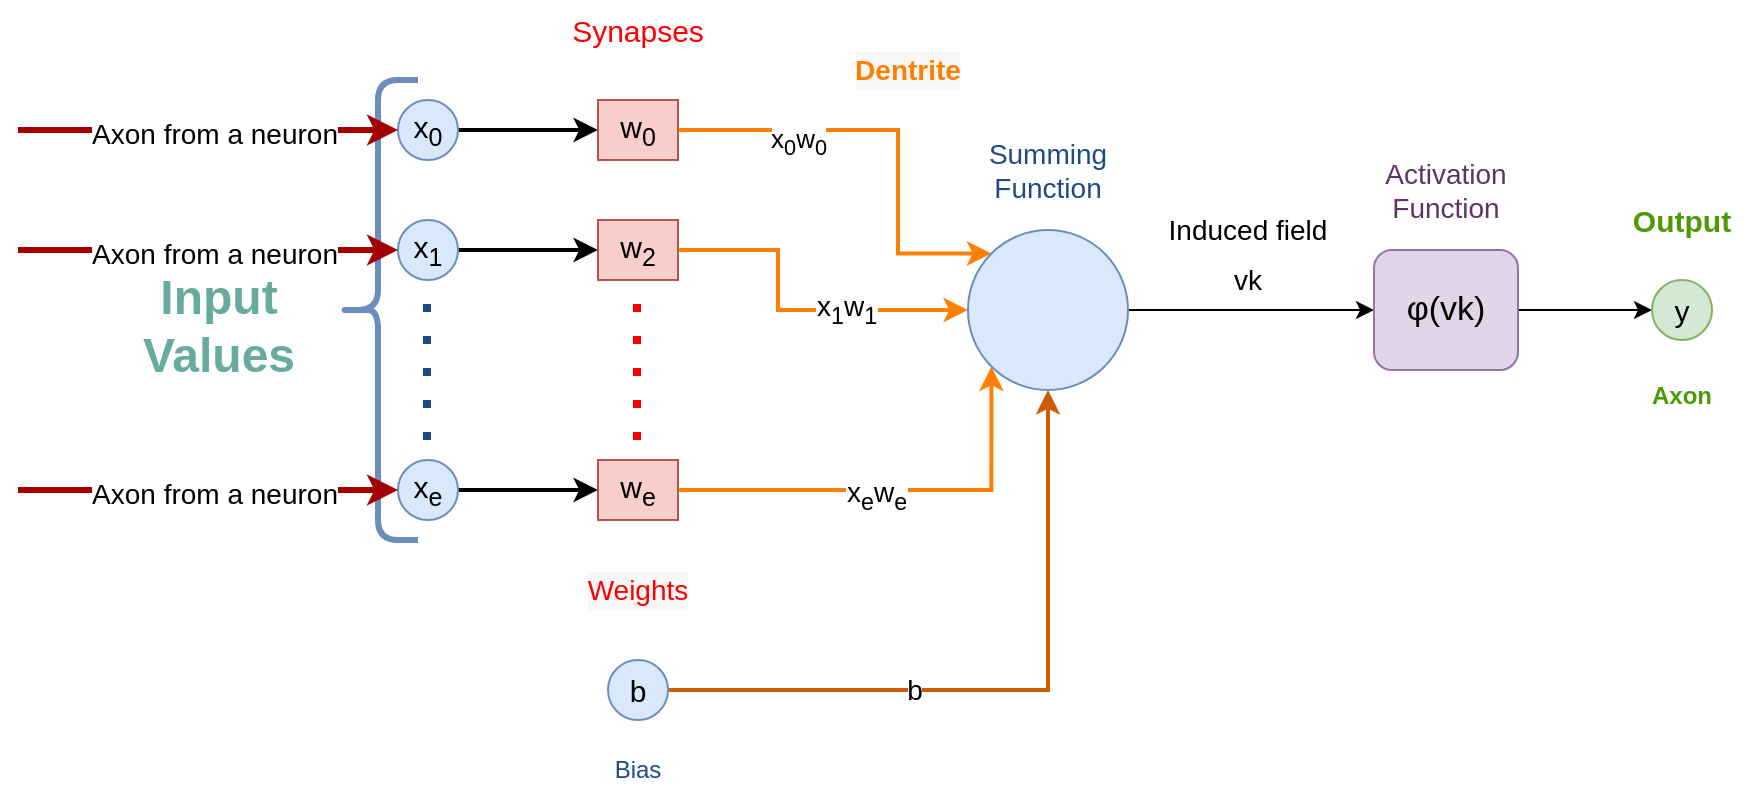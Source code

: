 <mxfile version="21.6.6" type="device">
  <diagram name="Page-1" id="0myDva8Vh7HxehcExe0T">
    <mxGraphModel dx="808" dy="483" grid="1" gridSize="10" guides="1" tooltips="1" connect="1" arrows="1" fold="1" page="1" pageScale="1" pageWidth="850" pageHeight="1100" math="0" shadow="0">
      <root>
        <mxCell id="0" />
        <mxCell id="1" parent="0" />
        <mxCell id="TRdjxi80Cxq1WFGEPJoQ-19" style="edgeStyle=orthogonalEdgeStyle;rounded=0;orthogonalLoop=1;jettySize=auto;html=1;exitX=1;exitY=0.5;exitDx=0;exitDy=0;entryX=0;entryY=0.5;entryDx=0;entryDy=0;strokeWidth=2;" edge="1" parent="1" source="TRdjxi80Cxq1WFGEPJoQ-1" target="TRdjxi80Cxq1WFGEPJoQ-15">
          <mxGeometry relative="1" as="geometry" />
        </mxCell>
        <mxCell id="TRdjxi80Cxq1WFGEPJoQ-1" value="&lt;font style=&quot;font-size: 15px;&quot;&gt;x&lt;sub&gt;0&lt;/sub&gt;&lt;/font&gt;" style="ellipse;whiteSpace=wrap;html=1;aspect=fixed;fillColor=#dae8fc;strokeColor=#6c8ebf;" vertex="1" parent="1">
          <mxGeometry x="200" y="140" width="30" height="30" as="geometry" />
        </mxCell>
        <mxCell id="TRdjxi80Cxq1WFGEPJoQ-2" value="" style="shape=curlyBracket;whiteSpace=wrap;html=1;rounded=1;labelPosition=left;verticalLabelPosition=middle;align=right;verticalAlign=middle;fillColor=#dae8fc;strokeColor=#6c8ebf;strokeWidth=3;size=0.5;" vertex="1" parent="1">
          <mxGeometry x="170" y="130" width="40" height="230" as="geometry" />
        </mxCell>
        <mxCell id="TRdjxi80Cxq1WFGEPJoQ-4" value="&lt;font&gt;Input&lt;br&gt;Values&lt;br&gt;&lt;/font&gt;" style="text;html=1;fontSize=24;fontStyle=1;verticalAlign=middle;align=center;fontColor=#67AB9F;" vertex="1" parent="1">
          <mxGeometry x="60" y="233" width="100" height="40" as="geometry" />
        </mxCell>
        <mxCell id="TRdjxi80Cxq1WFGEPJoQ-6" value="" style="endArrow=classic;html=1;rounded=0;entryX=0;entryY=0.5;entryDx=0;entryDy=0;strokeWidth=3;strokeColor=#a40000;" edge="1" parent="1" target="TRdjxi80Cxq1WFGEPJoQ-1">
          <mxGeometry width="50" height="50" relative="1" as="geometry">
            <mxPoint x="10" y="155" as="sourcePoint" />
            <mxPoint x="150" y="150" as="targetPoint" />
          </mxGeometry>
        </mxCell>
        <mxCell id="TRdjxi80Cxq1WFGEPJoQ-7" value="&lt;font style=&quot;font-size: 14px;&quot;&gt;Axon from a neuron&lt;/font&gt;" style="edgeLabel;html=1;align=center;verticalAlign=middle;resizable=0;points=[];" vertex="1" connectable="0" parent="TRdjxi80Cxq1WFGEPJoQ-6">
          <mxGeometry x="0.032" y="-2" relative="1" as="geometry">
            <mxPoint as="offset" />
          </mxGeometry>
        </mxCell>
        <mxCell id="TRdjxi80Cxq1WFGEPJoQ-20" style="edgeStyle=orthogonalEdgeStyle;rounded=0;orthogonalLoop=1;jettySize=auto;html=1;exitX=1;exitY=0.5;exitDx=0;exitDy=0;entryX=0;entryY=0.5;entryDx=0;entryDy=0;strokeWidth=2;" edge="1" parent="1" source="TRdjxi80Cxq1WFGEPJoQ-8" target="TRdjxi80Cxq1WFGEPJoQ-16">
          <mxGeometry relative="1" as="geometry" />
        </mxCell>
        <mxCell id="TRdjxi80Cxq1WFGEPJoQ-8" value="&lt;font style=&quot;font-size: 15px;&quot;&gt;x&lt;sub&gt;1&lt;/sub&gt;&lt;/font&gt;" style="ellipse;whiteSpace=wrap;html=1;aspect=fixed;fillColor=#dae8fc;strokeColor=#6c8ebf;" vertex="1" parent="1">
          <mxGeometry x="200" y="200" width="30" height="30" as="geometry" />
        </mxCell>
        <mxCell id="TRdjxi80Cxq1WFGEPJoQ-9" value="" style="endArrow=classic;html=1;rounded=0;entryX=0;entryY=0.5;entryDx=0;entryDy=0;strokeWidth=3;strokeColor=#a40000;" edge="1" parent="1" target="TRdjxi80Cxq1WFGEPJoQ-8">
          <mxGeometry width="50" height="50" relative="1" as="geometry">
            <mxPoint x="10" y="215" as="sourcePoint" />
            <mxPoint x="150" y="210" as="targetPoint" />
          </mxGeometry>
        </mxCell>
        <mxCell id="TRdjxi80Cxq1WFGEPJoQ-10" value="&lt;font style=&quot;font-size: 14px;&quot;&gt;Axon from a neuron &lt;/font&gt;" style="edgeLabel;html=1;align=center;verticalAlign=middle;resizable=0;points=[];" vertex="1" connectable="0" parent="TRdjxi80Cxq1WFGEPJoQ-9">
          <mxGeometry x="0.032" y="-2" relative="1" as="geometry">
            <mxPoint as="offset" />
          </mxGeometry>
        </mxCell>
        <mxCell id="TRdjxi80Cxq1WFGEPJoQ-11" value="" style="endArrow=none;dashed=1;html=1;dashPattern=1 3;strokeWidth=4;rounded=0;strokeColor=#204a87;" edge="1" parent="1">
          <mxGeometry width="50" height="50" relative="1" as="geometry">
            <mxPoint x="214.5" y="310" as="sourcePoint" />
            <mxPoint x="214.5" y="240" as="targetPoint" />
          </mxGeometry>
        </mxCell>
        <mxCell id="TRdjxi80Cxq1WFGEPJoQ-22" style="edgeStyle=orthogonalEdgeStyle;rounded=0;orthogonalLoop=1;jettySize=auto;html=1;exitX=1;exitY=0.5;exitDx=0;exitDy=0;entryX=0;entryY=0.5;entryDx=0;entryDy=0;strokeWidth=2;" edge="1" parent="1" source="TRdjxi80Cxq1WFGEPJoQ-12" target="TRdjxi80Cxq1WFGEPJoQ-17">
          <mxGeometry relative="1" as="geometry" />
        </mxCell>
        <mxCell id="TRdjxi80Cxq1WFGEPJoQ-12" value="&lt;font style=&quot;font-size: 15px;&quot;&gt;x&lt;sub&gt;e&lt;/sub&gt;&lt;/font&gt;" style="ellipse;whiteSpace=wrap;html=1;aspect=fixed;fillColor=#dae8fc;strokeColor=#6c8ebf;" vertex="1" parent="1">
          <mxGeometry x="200" y="320" width="30" height="30" as="geometry" />
        </mxCell>
        <mxCell id="TRdjxi80Cxq1WFGEPJoQ-13" value="" style="endArrow=classic;html=1;rounded=0;entryX=0;entryY=0.5;entryDx=0;entryDy=0;strokeWidth=3;strokeColor=#a40000;" edge="1" parent="1" target="TRdjxi80Cxq1WFGEPJoQ-12">
          <mxGeometry width="50" height="50" relative="1" as="geometry">
            <mxPoint x="10" y="335" as="sourcePoint" />
            <mxPoint x="150" y="330" as="targetPoint" />
          </mxGeometry>
        </mxCell>
        <mxCell id="TRdjxi80Cxq1WFGEPJoQ-14" value="&lt;font style=&quot;font-size: 14px;&quot;&gt;Axon from a neuron&lt;/font&gt;" style="edgeLabel;html=1;align=center;verticalAlign=middle;resizable=0;points=[];" vertex="1" connectable="0" parent="TRdjxi80Cxq1WFGEPJoQ-13">
          <mxGeometry x="0.032" y="-2" relative="1" as="geometry">
            <mxPoint as="offset" />
          </mxGeometry>
        </mxCell>
        <mxCell id="TRdjxi80Cxq1WFGEPJoQ-26" style="edgeStyle=orthogonalEdgeStyle;rounded=0;orthogonalLoop=1;jettySize=auto;html=1;exitX=1;exitY=0.5;exitDx=0;exitDy=0;entryX=0;entryY=0;entryDx=0;entryDy=0;strokeWidth=2;strokeColor=#FF8000;" edge="1" parent="1" source="TRdjxi80Cxq1WFGEPJoQ-15" target="TRdjxi80Cxq1WFGEPJoQ-25">
          <mxGeometry relative="1" as="geometry">
            <Array as="points">
              <mxPoint x="450" y="155" />
              <mxPoint x="450" y="217" />
            </Array>
          </mxGeometry>
        </mxCell>
        <mxCell id="TRdjxi80Cxq1WFGEPJoQ-30" value="&lt;sub&gt;&lt;br&gt;&lt;/sub&gt;" style="edgeLabel;html=1;align=center;verticalAlign=middle;resizable=0;points=[];" vertex="1" connectable="0" parent="TRdjxi80Cxq1WFGEPJoQ-26">
          <mxGeometry x="0.046" y="2" relative="1" as="geometry">
            <mxPoint as="offset" />
          </mxGeometry>
        </mxCell>
        <mxCell id="TRdjxi80Cxq1WFGEPJoQ-31" value="&lt;font style=&quot;font-size: 13px;&quot;&gt;x&lt;sub&gt;0&lt;/sub&gt;w&lt;sub&gt;0&lt;/sub&gt;&lt;/font&gt;" style="edgeLabel;html=1;align=center;verticalAlign=middle;resizable=0;points=[];" vertex="1" connectable="0" parent="TRdjxi80Cxq1WFGEPJoQ-26">
          <mxGeometry x="0.193" y="-1" relative="1" as="geometry">
            <mxPoint x="-49" y="-15" as="offset" />
          </mxGeometry>
        </mxCell>
        <mxCell id="TRdjxi80Cxq1WFGEPJoQ-15" value="&lt;font style=&quot;font-size: 15px;&quot;&gt;w&lt;sub&gt;0&lt;/sub&gt;&lt;/font&gt;" style="rounded=0;whiteSpace=wrap;html=1;fillColor=#f8cecc;strokeColor=#b85450;" vertex="1" parent="1">
          <mxGeometry x="300" y="140" width="40" height="30" as="geometry" />
        </mxCell>
        <mxCell id="TRdjxi80Cxq1WFGEPJoQ-27" style="edgeStyle=orthogonalEdgeStyle;rounded=0;orthogonalLoop=1;jettySize=auto;html=1;exitX=1;exitY=0.5;exitDx=0;exitDy=0;entryX=0;entryY=0.5;entryDx=0;entryDy=0;strokeWidth=2;strokeColor=#FF8000;" edge="1" parent="1" source="TRdjxi80Cxq1WFGEPJoQ-16" target="TRdjxi80Cxq1WFGEPJoQ-25">
          <mxGeometry relative="1" as="geometry">
            <Array as="points">
              <mxPoint x="390" y="215" />
              <mxPoint x="390" y="245" />
            </Array>
          </mxGeometry>
        </mxCell>
        <mxCell id="TRdjxi80Cxq1WFGEPJoQ-32" value="&lt;font style=&quot;font-size: 14px;&quot;&gt;x&lt;sub&gt;1&lt;/sub&gt;w&lt;sub&gt;1&lt;/sub&gt;&lt;/font&gt;" style="edgeLabel;html=1;align=center;verticalAlign=middle;resizable=0;points=[];" vertex="1" connectable="0" parent="TRdjxi80Cxq1WFGEPJoQ-27">
          <mxGeometry x="0.3" y="1" relative="1" as="geometry">
            <mxPoint as="offset" />
          </mxGeometry>
        </mxCell>
        <mxCell id="TRdjxi80Cxq1WFGEPJoQ-16" value="&lt;font style=&quot;font-size: 15px;&quot;&gt;w&lt;sub&gt;2&lt;/sub&gt;&lt;/font&gt;" style="rounded=0;whiteSpace=wrap;html=1;fillColor=#f8cecc;strokeColor=#b85450;" vertex="1" parent="1">
          <mxGeometry x="300" y="200" width="40" height="30" as="geometry" />
        </mxCell>
        <mxCell id="TRdjxi80Cxq1WFGEPJoQ-28" style="edgeStyle=orthogonalEdgeStyle;rounded=0;orthogonalLoop=1;jettySize=auto;html=1;exitX=1;exitY=0.5;exitDx=0;exitDy=0;entryX=0;entryY=1;entryDx=0;entryDy=0;strokeWidth=2;strokeColor=#FF8000;" edge="1" parent="1" source="TRdjxi80Cxq1WFGEPJoQ-17" target="TRdjxi80Cxq1WFGEPJoQ-25">
          <mxGeometry relative="1" as="geometry" />
        </mxCell>
        <mxCell id="TRdjxi80Cxq1WFGEPJoQ-33" value="&lt;font style=&quot;font-size: 14px;&quot;&gt;x&lt;sub&gt;e&lt;/sub&gt;w&lt;sub&gt;e&lt;/sub&gt;&lt;/font&gt;" style="edgeLabel;html=1;align=center;verticalAlign=middle;resizable=0;points=[];" vertex="1" connectable="0" parent="TRdjxi80Cxq1WFGEPJoQ-28">
          <mxGeometry x="-0.097" y="-2" relative="1" as="geometry">
            <mxPoint as="offset" />
          </mxGeometry>
        </mxCell>
        <mxCell id="TRdjxi80Cxq1WFGEPJoQ-17" value="&lt;font style=&quot;font-size: 15px;&quot;&gt;w&lt;sub&gt;e&lt;/sub&gt;&lt;/font&gt;" style="rounded=0;whiteSpace=wrap;html=1;fillColor=#f8cecc;strokeColor=#b85450;" vertex="1" parent="1">
          <mxGeometry x="300" y="320" width="40" height="30" as="geometry" />
        </mxCell>
        <mxCell id="TRdjxi80Cxq1WFGEPJoQ-18" value="&lt;font color=&quot;#ff0000&quot; style=&quot;font-size: 15px;&quot;&gt;Synapses&lt;/font&gt;" style="text;html=1;strokeColor=none;fillColor=none;align=center;verticalAlign=middle;whiteSpace=wrap;rounded=0;" vertex="1" parent="1">
          <mxGeometry x="285" y="90" width="70" height="30" as="geometry" />
        </mxCell>
        <mxCell id="TRdjxi80Cxq1WFGEPJoQ-21" value="" style="endArrow=none;dashed=1;html=1;dashPattern=1 3;strokeWidth=4;rounded=0;strokeColor=#FF0000;" edge="1" parent="1">
          <mxGeometry width="50" height="50" relative="1" as="geometry">
            <mxPoint x="319.5" y="310" as="sourcePoint" />
            <mxPoint x="319.5" y="240" as="targetPoint" />
          </mxGeometry>
        </mxCell>
        <mxCell id="TRdjxi80Cxq1WFGEPJoQ-23" value="&lt;div style=&quot;color: rgb(0, 0, 0); background-color: rgb(247, 247, 247); font-weight: normal; font-size: 14px; line-height: 19px;&quot;&gt;&lt;div&gt;&lt;font color=&quot;#ff0000&quot;&gt;Weights&lt;/font&gt;&lt;/div&gt;&lt;/div&gt;" style="text;html=1;strokeColor=none;fillColor=none;align=center;verticalAlign=middle;whiteSpace=wrap;rounded=0;" vertex="1" parent="1">
          <mxGeometry x="290" y="370" width="60" height="30" as="geometry" />
        </mxCell>
        <mxCell id="TRdjxi80Cxq1WFGEPJoQ-41" style="edgeStyle=orthogonalEdgeStyle;rounded=0;orthogonalLoop=1;jettySize=auto;html=1;entryX=0;entryY=0.5;entryDx=0;entryDy=0;" edge="1" parent="1" source="TRdjxi80Cxq1WFGEPJoQ-25" target="TRdjxi80Cxq1WFGEPJoQ-42">
          <mxGeometry relative="1" as="geometry">
            <mxPoint x="630" y="245" as="targetPoint" />
          </mxGeometry>
        </mxCell>
        <mxCell id="TRdjxi80Cxq1WFGEPJoQ-25" value="" style="ellipse;whiteSpace=wrap;html=1;aspect=fixed;fillColor=#dae8fc;strokeColor=#6c8ebf;" vertex="1" parent="1">
          <mxGeometry x="485" y="205" width="80" height="80" as="geometry" />
        </mxCell>
        <mxCell id="TRdjxi80Cxq1WFGEPJoQ-29" value="&lt;div style=&quot;color: rgb(0, 0, 0); background-color: rgb(247, 247, 247); font-size: 14px; line-height: 19px;&quot;&gt;&lt;div&gt;&lt;b&gt;&lt;font color=&quot;#ff8000&quot;&gt;Dentrite&lt;/font&gt;&lt;/b&gt;&lt;/div&gt;&lt;/div&gt;" style="text;html=1;strokeColor=none;fillColor=none;align=center;verticalAlign=middle;whiteSpace=wrap;rounded=0;" vertex="1" parent="1">
          <mxGeometry x="425" y="110" width="60" height="30" as="geometry" />
        </mxCell>
        <mxCell id="TRdjxi80Cxq1WFGEPJoQ-36" style="edgeStyle=orthogonalEdgeStyle;rounded=0;orthogonalLoop=1;jettySize=auto;html=1;exitX=1;exitY=0.5;exitDx=0;exitDy=0;entryX=0.5;entryY=1;entryDx=0;entryDy=0;strokeColor=#ce5c00;strokeWidth=2;" edge="1" parent="1" source="TRdjxi80Cxq1WFGEPJoQ-34" target="TRdjxi80Cxq1WFGEPJoQ-25">
          <mxGeometry relative="1" as="geometry" />
        </mxCell>
        <mxCell id="TRdjxi80Cxq1WFGEPJoQ-37" value="&lt;font style=&quot;font-size: 14px;&quot;&gt;b&lt;/font&gt;" style="edgeLabel;html=1;align=center;verticalAlign=middle;resizable=0;points=[];" vertex="1" connectable="0" parent="TRdjxi80Cxq1WFGEPJoQ-36">
          <mxGeometry x="-0.277" relative="1" as="geometry">
            <mxPoint as="offset" />
          </mxGeometry>
        </mxCell>
        <mxCell id="TRdjxi80Cxq1WFGEPJoQ-34" value="&lt;font style=&quot;font-size: 15px;&quot;&gt;b&lt;/font&gt;" style="ellipse;whiteSpace=wrap;html=1;aspect=fixed;fillColor=#dae8fc;strokeColor=#6c8ebf;" vertex="1" parent="1">
          <mxGeometry x="305" y="420" width="30" height="30" as="geometry" />
        </mxCell>
        <mxCell id="TRdjxi80Cxq1WFGEPJoQ-35" value="&lt;font color=&quot;#204a87&quot;&gt;Bias&lt;/font&gt;" style="text;html=1;strokeColor=none;fillColor=none;align=center;verticalAlign=middle;whiteSpace=wrap;rounded=0;" vertex="1" parent="1">
          <mxGeometry x="290" y="460" width="60" height="30" as="geometry" />
        </mxCell>
        <mxCell id="TRdjxi80Cxq1WFGEPJoQ-39" value="" style="shape=image;html=1;verticalAlign=top;verticalLabelPosition=bottom;labelBackgroundColor=#ffffff;imageAspect=0;aspect=fixed;image=https://cdn1.iconfinder.com/data/icons/KDE_Crystal_Diamond_2.5_Classical_Mod/128x128/apps/ooo-math.png" vertex="1" parent="1">
          <mxGeometry x="506" y="226" width="38" height="38" as="geometry" />
        </mxCell>
        <mxCell id="TRdjxi80Cxq1WFGEPJoQ-40" value="&lt;font style=&quot;font-size: 14px;&quot;&gt;&lt;font color=&quot;#204a87&quot;&gt;Summing&lt;br&gt;Function&lt;/font&gt;&lt;br&gt;&lt;/font&gt;" style="text;html=1;strokeColor=none;fillColor=none;align=center;verticalAlign=middle;whiteSpace=wrap;rounded=0;" vertex="1" parent="1">
          <mxGeometry x="495" y="160" width="60" height="30" as="geometry" />
        </mxCell>
        <mxCell id="TRdjxi80Cxq1WFGEPJoQ-46" style="edgeStyle=orthogonalEdgeStyle;rounded=0;orthogonalLoop=1;jettySize=auto;html=1;entryX=0;entryY=0.5;entryDx=0;entryDy=0;" edge="1" parent="1" source="TRdjxi80Cxq1WFGEPJoQ-42" target="TRdjxi80Cxq1WFGEPJoQ-48">
          <mxGeometry relative="1" as="geometry">
            <mxPoint x="820" y="245" as="targetPoint" />
          </mxGeometry>
        </mxCell>
        <mxCell id="TRdjxi80Cxq1WFGEPJoQ-42" value="&lt;font style=&quot;font-size: 17px;&quot;&gt;φ(vk)&lt;/font&gt;" style="rounded=1;whiteSpace=wrap;html=1;fillColor=#e1d5e7;strokeColor=#9673a6;" vertex="1" parent="1">
          <mxGeometry x="688" y="215" width="72" height="60" as="geometry" />
        </mxCell>
        <mxCell id="TRdjxi80Cxq1WFGEPJoQ-43" value="&lt;font style=&quot;font-size: 14px;&quot;&gt;Induced field&lt;/font&gt;" style="text;html=1;strokeColor=none;fillColor=none;align=center;verticalAlign=middle;whiteSpace=wrap;rounded=0;" vertex="1" parent="1">
          <mxGeometry x="580" y="190" width="90" height="30" as="geometry" />
        </mxCell>
        <mxCell id="TRdjxi80Cxq1WFGEPJoQ-44" value="&lt;font style=&quot;font-size: 14px;&quot;&gt;vk&lt;/font&gt;" style="text;html=1;strokeColor=none;fillColor=none;align=center;verticalAlign=middle;whiteSpace=wrap;rounded=0;" vertex="1" parent="1">
          <mxGeometry x="595" y="215" width="60" height="30" as="geometry" />
        </mxCell>
        <mxCell id="TRdjxi80Cxq1WFGEPJoQ-45" value="&lt;font style=&quot;font-size: 14px;&quot;&gt;&lt;font color=&quot;#5c3566&quot;&gt;Activation Function&lt;/font&gt;&lt;br&gt;&lt;/font&gt;" style="text;html=1;strokeColor=none;fillColor=none;align=center;verticalAlign=middle;whiteSpace=wrap;rounded=0;" vertex="1" parent="1">
          <mxGeometry x="679" y="170" width="90" height="30" as="geometry" />
        </mxCell>
        <mxCell id="TRdjxi80Cxq1WFGEPJoQ-48" value="&lt;font style=&quot;font-size: 15px;&quot;&gt;y&lt;/font&gt;" style="ellipse;whiteSpace=wrap;html=1;aspect=fixed;fillColor=#d5e8d4;strokeColor=#82b366;" vertex="1" parent="1">
          <mxGeometry x="827" y="230" width="30" height="30" as="geometry" />
        </mxCell>
        <mxCell id="TRdjxi80Cxq1WFGEPJoQ-49" value="&lt;b&gt;&lt;font color=&quot;#4e9a06&quot; style=&quot;font-size: 15px;&quot;&gt;Output&lt;/font&gt;&lt;/b&gt;" style="text;html=1;strokeColor=none;fillColor=none;align=center;verticalAlign=middle;whiteSpace=wrap;rounded=0;" vertex="1" parent="1">
          <mxGeometry x="812" y="185" width="60" height="30" as="geometry" />
        </mxCell>
        <mxCell id="TRdjxi80Cxq1WFGEPJoQ-50" value="&lt;font color=&quot;#4e9a06&quot;&gt;&lt;b&gt;Axon&lt;/b&gt;&lt;/font&gt;" style="text;html=1;strokeColor=none;fillColor=none;align=center;verticalAlign=middle;whiteSpace=wrap;rounded=0;" vertex="1" parent="1">
          <mxGeometry x="812" y="273" width="60" height="30" as="geometry" />
        </mxCell>
      </root>
    </mxGraphModel>
  </diagram>
</mxfile>
